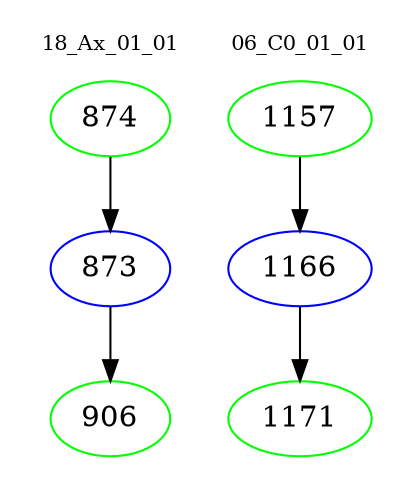 digraph{
subgraph cluster_0 {
color = white
label = "18_Ax_01_01";
fontsize=10;
T0_874 [label="874", color="green"]
T0_874 -> T0_873 [color="black"]
T0_873 [label="873", color="blue"]
T0_873 -> T0_906 [color="black"]
T0_906 [label="906", color="green"]
}
subgraph cluster_1 {
color = white
label = "06_C0_01_01";
fontsize=10;
T1_1157 [label="1157", color="green"]
T1_1157 -> T1_1166 [color="black"]
T1_1166 [label="1166", color="blue"]
T1_1166 -> T1_1171 [color="black"]
T1_1171 [label="1171", color="green"]
}
}
